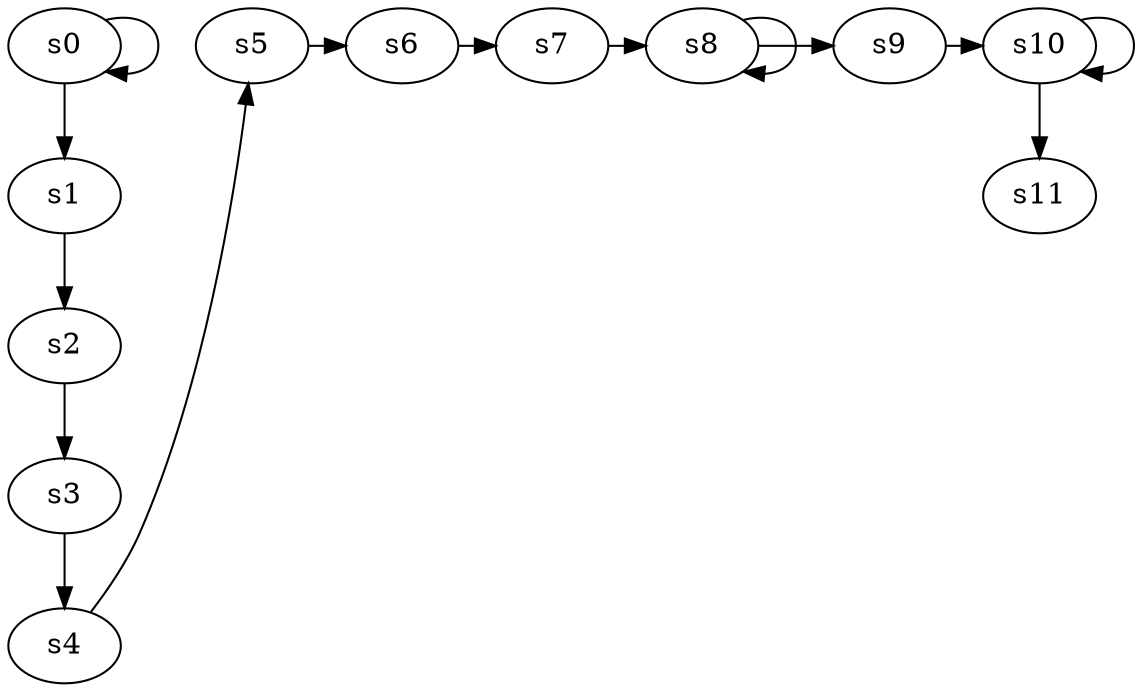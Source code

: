 digraph game_0083_chain_12 {
    s0 [name="s0", player=0];
    s1 [name="s1", player=1];
    s2 [name="s2", player=0];
    s3 [name="s3", player=1];
    s4 [name="s4", player=0];
    s5 [name="s5", player=1];
    s6 [name="s6", player=0];
    s7 [name="s7", player=1];
    s8 [name="s8", player=0];
    s9 [name="s9", player=1];
    s10 [name="s10", player=0];
    s11 [name="s11", player=1];

    s0 -> s1;
    s1 -> s2;
    s2 -> s3;
    s3 -> s4;
    s4 -> s5 [constraint="time % 3 == 2"];
    s5 -> s6 [constraint="time == 8 || time == 15"];
    s6 -> s7 [constraint="time % 5 == 1"];
    s7 -> s8 [constraint="time == 2 || time == 9 || time == 13 || time == 15 || time == 18"];
    s8 -> s9 [constraint="time % 5 == 4"];
    s9 -> s10 [constraint="time == 6"];
    s10 -> s11;
    s0 -> s0 [constraint="time % 3 == 0"];
    s8 -> s8 [constraint="time % 4 == 0"];
    s10 -> s10 [constraint="time % 2 == 0"];
}
